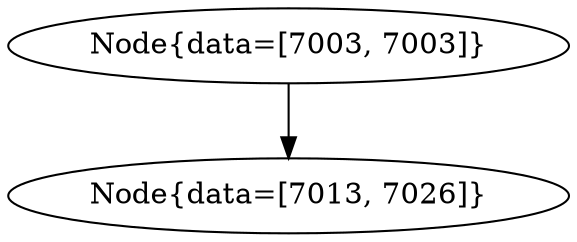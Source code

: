 digraph G{
255195165 [label="Node{data=[7003, 7003]}"]
255195165 -> 1940080616
1940080616 [label="Node{data=[7013, 7026]}"]
}